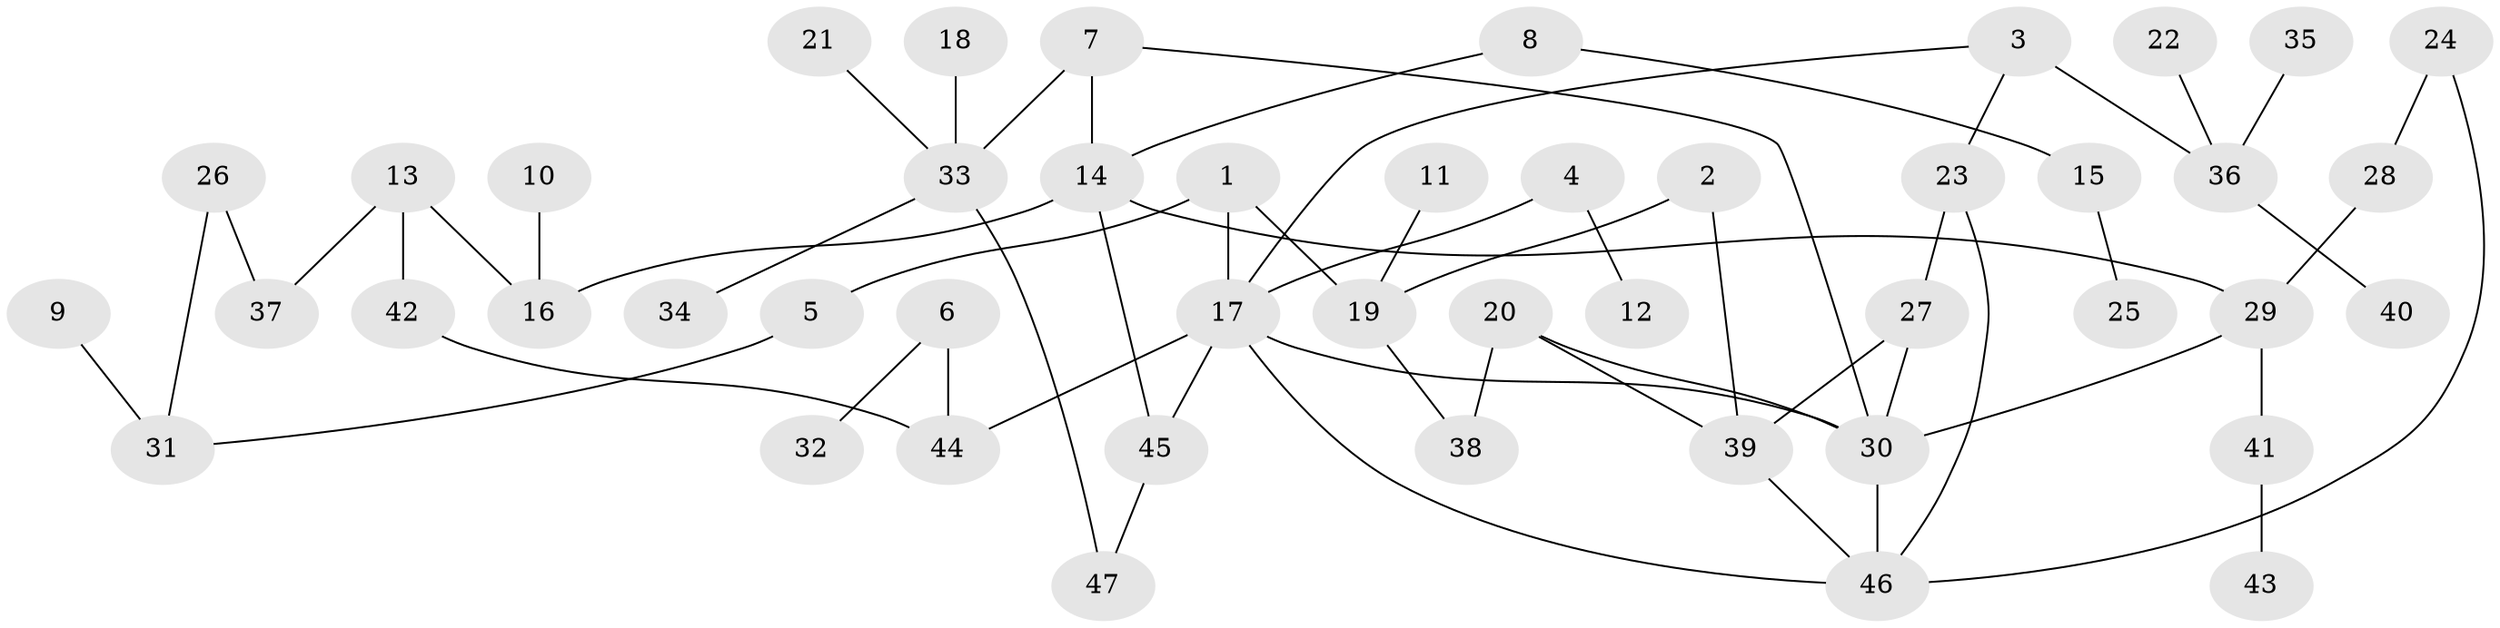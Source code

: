 // original degree distribution, {3: 0.1702127659574468, 8: 0.010638297872340425, 4: 0.06382978723404255, 5: 0.05319148936170213, 2: 0.3617021276595745, 6: 0.010638297872340425, 1: 0.3191489361702128, 7: 0.010638297872340425}
// Generated by graph-tools (version 1.1) at 2025/00/03/09/25 03:00:59]
// undirected, 47 vertices, 59 edges
graph export_dot {
graph [start="1"]
  node [color=gray90,style=filled];
  1;
  2;
  3;
  4;
  5;
  6;
  7;
  8;
  9;
  10;
  11;
  12;
  13;
  14;
  15;
  16;
  17;
  18;
  19;
  20;
  21;
  22;
  23;
  24;
  25;
  26;
  27;
  28;
  29;
  30;
  31;
  32;
  33;
  34;
  35;
  36;
  37;
  38;
  39;
  40;
  41;
  42;
  43;
  44;
  45;
  46;
  47;
  1 -- 5 [weight=1.0];
  1 -- 17 [weight=1.0];
  1 -- 19 [weight=1.0];
  2 -- 19 [weight=1.0];
  2 -- 39 [weight=1.0];
  3 -- 17 [weight=1.0];
  3 -- 23 [weight=1.0];
  3 -- 36 [weight=2.0];
  4 -- 12 [weight=1.0];
  4 -- 17 [weight=1.0];
  5 -- 31 [weight=1.0];
  6 -- 32 [weight=1.0];
  6 -- 44 [weight=1.0];
  7 -- 14 [weight=1.0];
  7 -- 30 [weight=1.0];
  7 -- 33 [weight=1.0];
  8 -- 14 [weight=1.0];
  8 -- 15 [weight=1.0];
  9 -- 31 [weight=1.0];
  10 -- 16 [weight=1.0];
  11 -- 19 [weight=1.0];
  13 -- 16 [weight=1.0];
  13 -- 37 [weight=1.0];
  13 -- 42 [weight=1.0];
  14 -- 16 [weight=1.0];
  14 -- 29 [weight=1.0];
  14 -- 45 [weight=1.0];
  15 -- 25 [weight=1.0];
  17 -- 30 [weight=1.0];
  17 -- 44 [weight=1.0];
  17 -- 45 [weight=1.0];
  17 -- 46 [weight=1.0];
  18 -- 33 [weight=1.0];
  19 -- 38 [weight=1.0];
  20 -- 30 [weight=1.0];
  20 -- 38 [weight=1.0];
  20 -- 39 [weight=1.0];
  21 -- 33 [weight=1.0];
  22 -- 36 [weight=1.0];
  23 -- 27 [weight=1.0];
  23 -- 46 [weight=1.0];
  24 -- 28 [weight=1.0];
  24 -- 46 [weight=1.0];
  26 -- 31 [weight=1.0];
  26 -- 37 [weight=1.0];
  27 -- 30 [weight=1.0];
  27 -- 39 [weight=1.0];
  28 -- 29 [weight=1.0];
  29 -- 30 [weight=1.0];
  29 -- 41 [weight=2.0];
  30 -- 46 [weight=1.0];
  33 -- 34 [weight=1.0];
  33 -- 47 [weight=1.0];
  35 -- 36 [weight=1.0];
  36 -- 40 [weight=1.0];
  39 -- 46 [weight=1.0];
  41 -- 43 [weight=1.0];
  42 -- 44 [weight=1.0];
  45 -- 47 [weight=1.0];
}
